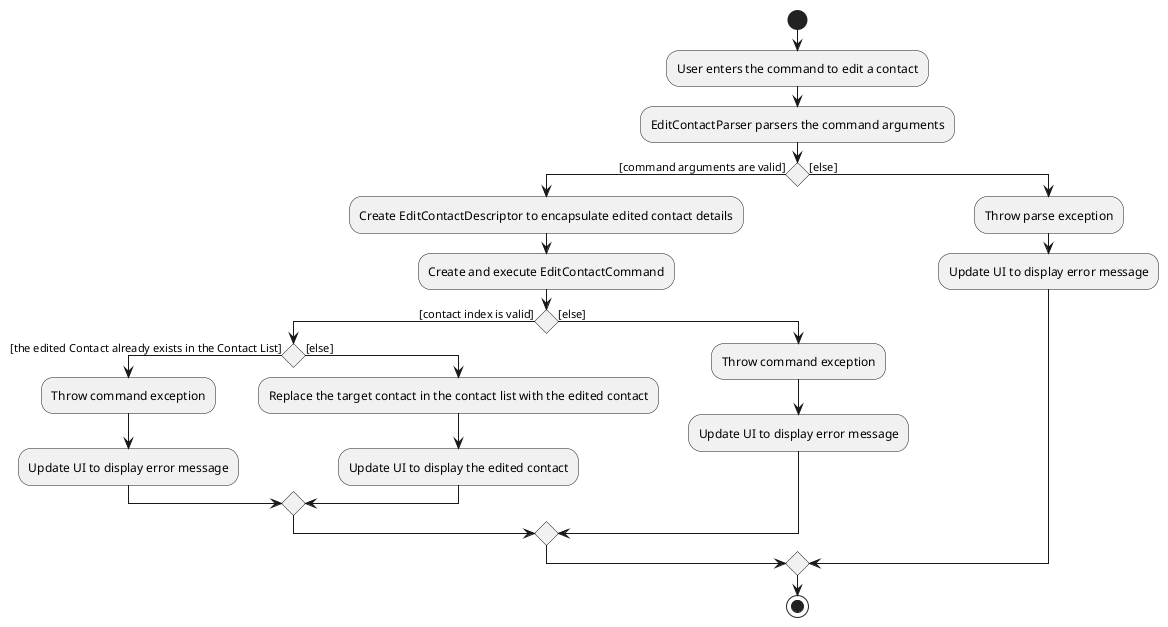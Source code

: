 @startuml

start

:User enters the command to edit a contact;

:EditContactParser parsers the command arguments;

if () then ([command arguments are valid])
        :Create EditContactDescriptor to encapsulate edited contact details;
        :Create and execute EditContactCommand;
        if() then ([contact index is valid])

            if() then ([the edited Contact already exists in the Contact List])
                :Throw command exception;
                :Update UI to display error message;
            else ([else])
                :Replace the target contact in the contact list with the edited contact;
                :Update UI to display the edited contact;
            endif

        else ([else])
            :Throw command exception;
            :Update UI to display error message;
        endif

else ([else])
        :Throw parse exception;
        :Update UI to display error message;

endif

stop

@enduml
